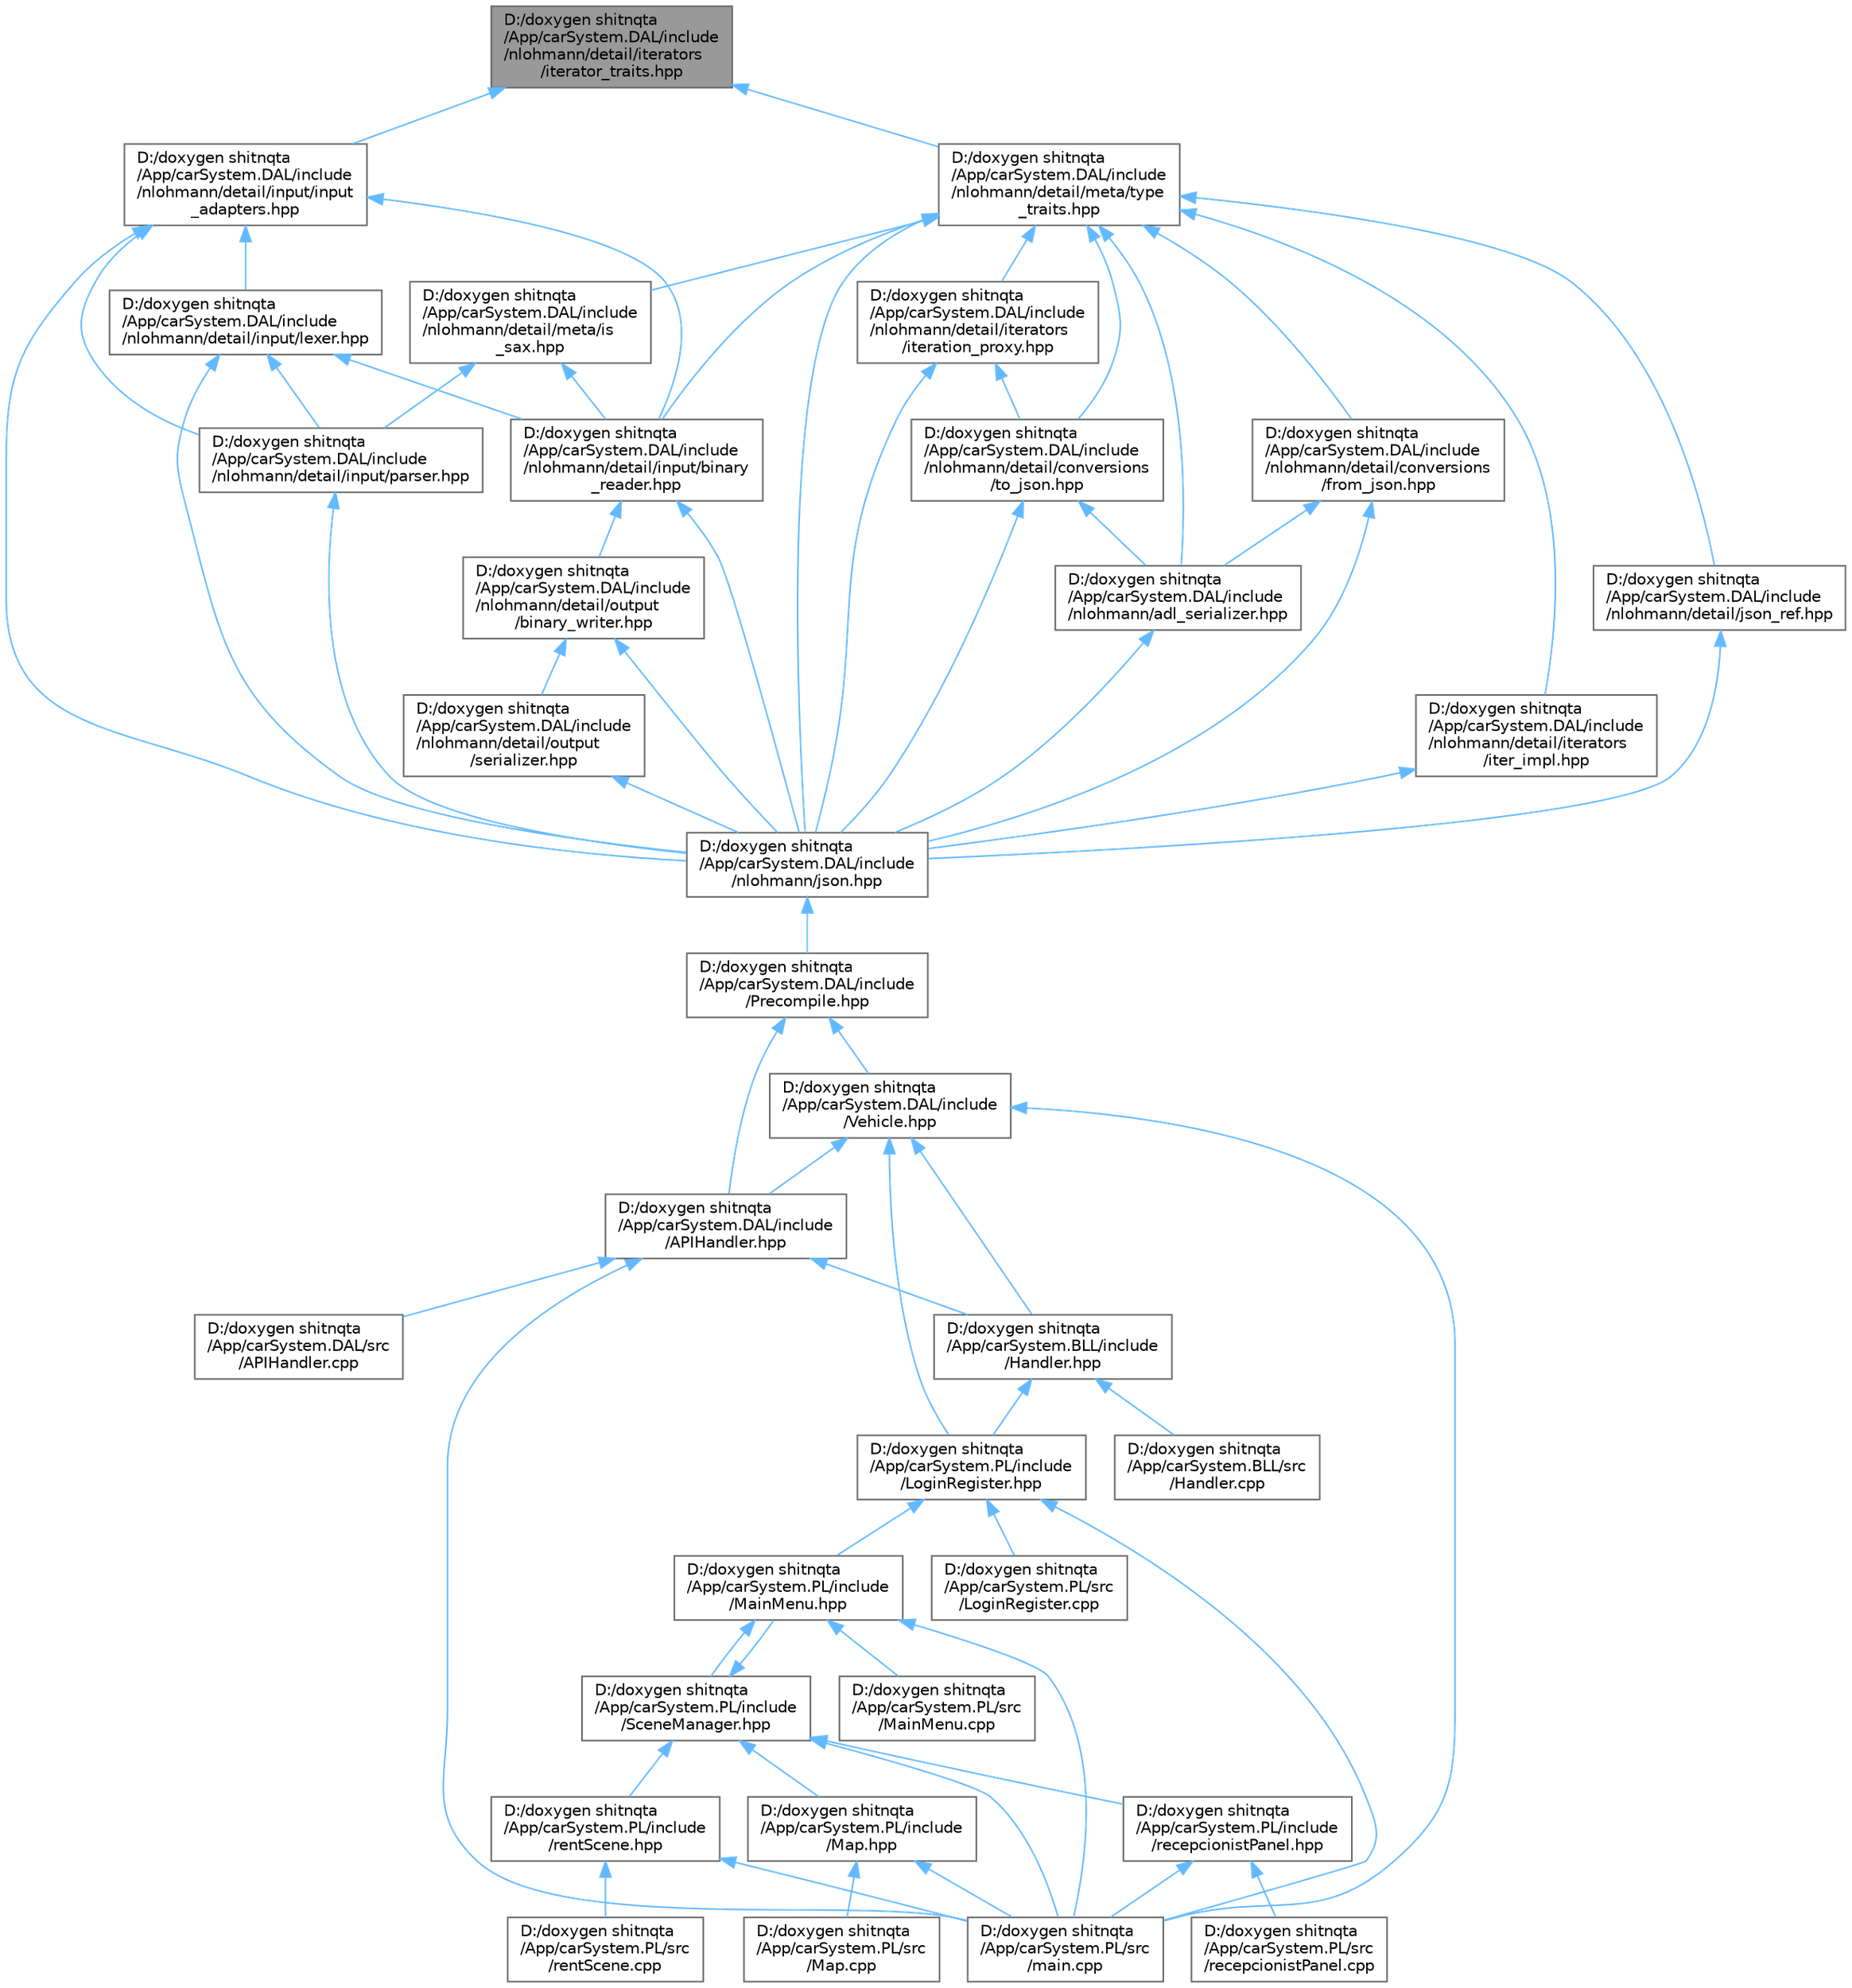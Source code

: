 digraph "D:/doxygen shitnqta/App/carSystem.DAL/include/nlohmann/detail/iterators/iterator_traits.hpp"
{
 // INTERACTIVE_SVG=YES
 // LATEX_PDF_SIZE
  bgcolor="transparent";
  edge [fontname=Helvetica,fontsize=10,labelfontname=Helvetica,labelfontsize=10];
  node [fontname=Helvetica,fontsize=10,shape=box,height=0.2,width=0.4];
  Node1 [id="Node000001",label="D:/doxygen shitnqta\l/App/carSystem.DAL/include\l/nlohmann/detail/iterators\l/iterator_traits.hpp",height=0.2,width=0.4,color="gray40", fillcolor="grey60", style="filled", fontcolor="black",tooltip=" "];
  Node1 -> Node2 [id="edge65_Node000001_Node000002",dir="back",color="steelblue1",style="solid",tooltip=" "];
  Node2 [id="Node000002",label="D:/doxygen shitnqta\l/App/carSystem.DAL/include\l/nlohmann/detail/input/input\l_adapters.hpp",height=0.2,width=0.4,color="grey40", fillcolor="white", style="filled",URL="$a00167.html",tooltip=" "];
  Node2 -> Node3 [id="edge66_Node000002_Node000003",dir="back",color="steelblue1",style="solid",tooltip=" "];
  Node3 [id="Node000003",label="D:/doxygen shitnqta\l/App/carSystem.DAL/include\l/nlohmann/detail/input/binary\l_reader.hpp",height=0.2,width=0.4,color="grey40", fillcolor="white", style="filled",URL="$a00164.html",tooltip=" "];
  Node3 -> Node4 [id="edge67_Node000003_Node000004",dir="back",color="steelblue1",style="solid",tooltip=" "];
  Node4 [id="Node000004",label="D:/doxygen shitnqta\l/App/carSystem.DAL/include\l/nlohmann/detail/output\l/binary_writer.hpp",height=0.2,width=0.4,color="grey40", fillcolor="white", style="filled",URL="$a00236.html",tooltip=" "];
  Node4 -> Node5 [id="edge68_Node000004_Node000005",dir="back",color="steelblue1",style="solid",tooltip=" "];
  Node5 [id="Node000005",label="D:/doxygen shitnqta\l/App/carSystem.DAL/include\l/nlohmann/detail/output\l/serializer.hpp",height=0.2,width=0.4,color="grey40", fillcolor="white", style="filled",URL="$a00242.html",tooltip=" "];
  Node5 -> Node6 [id="edge69_Node000005_Node000006",dir="back",color="steelblue1",style="solid",tooltip=" "];
  Node6 [id="Node000006",label="D:/doxygen shitnqta\l/App/carSystem.DAL/include\l/nlohmann/json.hpp",height=0.2,width=0.4,color="grey40", fillcolor="white", style="filled",URL="$a00251.html",tooltip=" "];
  Node6 -> Node7 [id="edge70_Node000006_Node000007",dir="back",color="steelblue1",style="solid",tooltip=" "];
  Node7 [id="Node000007",label="D:/doxygen shitnqta\l/App/carSystem.DAL/include\l/Precompile.hpp",height=0.2,width=0.4,color="grey40", fillcolor="white", style="filled",URL="$a02197.html",tooltip=" "];
  Node7 -> Node8 [id="edge71_Node000007_Node000008",dir="back",color="steelblue1",style="solid",tooltip=" "];
  Node8 [id="Node000008",label="D:/doxygen shitnqta\l/App/carSystem.DAL/include\l/APIHandler.hpp",height=0.2,width=0.4,color="grey40", fillcolor="white", style="filled",URL="$a00008.html",tooltip=" "];
  Node8 -> Node9 [id="edge72_Node000008_Node000009",dir="back",color="steelblue1",style="solid",tooltip=" "];
  Node9 [id="Node000009",label="D:/doxygen shitnqta\l/App/carSystem.BLL/include\l/Handler.hpp",height=0.2,width=0.4,color="grey40", fillcolor="white", style="filled",URL="$a00002.html",tooltip=" "];
  Node9 -> Node10 [id="edge73_Node000009_Node000010",dir="back",color="steelblue1",style="solid",tooltip=" "];
  Node10 [id="Node000010",label="D:/doxygen shitnqta\l/App/carSystem.BLL/src\l/Handler.cpp",height=0.2,width=0.4,color="grey40", fillcolor="white", style="filled",URL="$a00005.html",tooltip=" "];
  Node9 -> Node11 [id="edge74_Node000009_Node000011",dir="back",color="steelblue1",style="solid",tooltip=" "];
  Node11 [id="Node000011",label="D:/doxygen shitnqta\l/App/carSystem.PL/include\l/LoginRegister.hpp",height=0.2,width=0.4,color="grey40", fillcolor="white", style="filled",URL="$a00281.html",tooltip=" "];
  Node11 -> Node12 [id="edge75_Node000011_Node000012",dir="back",color="steelblue1",style="solid",tooltip=" "];
  Node12 [id="Node000012",label="D:/doxygen shitnqta\l/App/carSystem.PL/include\l/MainMenu.hpp",height=0.2,width=0.4,color="grey40", fillcolor="white", style="filled",URL="$a00284.html",tooltip=" "];
  Node12 -> Node13 [id="edge76_Node000012_Node000013",dir="back",color="steelblue1",style="solid",tooltip=" "];
  Node13 [id="Node000013",label="D:/doxygen shitnqta\l/App/carSystem.PL/include\l/SceneManager.hpp",height=0.2,width=0.4,color="grey40", fillcolor="white", style="filled",URL="$a00305.html",tooltip=" "];
  Node13 -> Node12 [id="edge77_Node000013_Node000012",dir="back",color="steelblue1",style="solid",tooltip=" "];
  Node13 -> Node14 [id="edge78_Node000013_Node000014",dir="back",color="steelblue1",style="solid",tooltip=" "];
  Node14 [id="Node000014",label="D:/doxygen shitnqta\l/App/carSystem.PL/include\l/Map.hpp",height=0.2,width=0.4,color="grey40", fillcolor="white", style="filled",URL="$a00287.html",tooltip=" "];
  Node14 -> Node15 [id="edge79_Node000014_Node000015",dir="back",color="steelblue1",style="solid",tooltip=" "];
  Node15 [id="Node000015",label="D:/doxygen shitnqta\l/App/carSystem.PL/src\l/Map.cpp",height=0.2,width=0.4,color="grey40", fillcolor="white", style="filled",URL="$a00635.html",tooltip=" "];
  Node14 -> Node16 [id="edge80_Node000014_Node000016",dir="back",color="steelblue1",style="solid",tooltip=" "];
  Node16 [id="Node000016",label="D:/doxygen shitnqta\l/App/carSystem.PL/src\l/main.cpp",height=0.2,width=0.4,color="grey40", fillcolor="white", style="filled",URL="$a00629.html",tooltip=" "];
  Node13 -> Node17 [id="edge81_Node000013_Node000017",dir="back",color="steelblue1",style="solid",tooltip=" "];
  Node17 [id="Node000017",label="D:/doxygen shitnqta\l/App/carSystem.PL/include\l/recepcionistPanel.hpp",height=0.2,width=0.4,color="grey40", fillcolor="white", style="filled",URL="$a00293.html",tooltip=" "];
  Node17 -> Node16 [id="edge82_Node000017_Node000016",dir="back",color="steelblue1",style="solid",tooltip=" "];
  Node17 -> Node18 [id="edge83_Node000017_Node000018",dir="back",color="steelblue1",style="solid",tooltip=" "];
  Node18 [id="Node000018",label="D:/doxygen shitnqta\l/App/carSystem.PL/src\l/recepcionistPanel.cpp",height=0.2,width=0.4,color="grey40", fillcolor="white", style="filled",URL="$a00638.html",tooltip=" "];
  Node13 -> Node19 [id="edge84_Node000013_Node000019",dir="back",color="steelblue1",style="solid",tooltip=" "];
  Node19 [id="Node000019",label="D:/doxygen shitnqta\l/App/carSystem.PL/include\l/rentScene.hpp",height=0.2,width=0.4,color="grey40", fillcolor="white", style="filled",URL="$a00299.html",tooltip=" "];
  Node19 -> Node16 [id="edge85_Node000019_Node000016",dir="back",color="steelblue1",style="solid",tooltip=" "];
  Node19 -> Node20 [id="edge86_Node000019_Node000020",dir="back",color="steelblue1",style="solid",tooltip=" "];
  Node20 [id="Node000020",label="D:/doxygen shitnqta\l/App/carSystem.PL/src\l/rentScene.cpp",height=0.2,width=0.4,color="grey40", fillcolor="white", style="filled",URL="$a00644.html",tooltip=" "];
  Node13 -> Node16 [id="edge87_Node000013_Node000016",dir="back",color="steelblue1",style="solid",tooltip=" "];
  Node12 -> Node21 [id="edge88_Node000012_Node000021",dir="back",color="steelblue1",style="solid",tooltip=" "];
  Node21 [id="Node000021",label="D:/doxygen shitnqta\l/App/carSystem.PL/src\l/MainMenu.cpp",height=0.2,width=0.4,color="grey40", fillcolor="white", style="filled",URL="$a00632.html",tooltip=" "];
  Node12 -> Node16 [id="edge89_Node000012_Node000016",dir="back",color="steelblue1",style="solid",tooltip=" "];
  Node11 -> Node22 [id="edge90_Node000011_Node000022",dir="back",color="steelblue1",style="solid",tooltip=" "];
  Node22 [id="Node000022",label="D:/doxygen shitnqta\l/App/carSystem.PL/src\l/LoginRegister.cpp",height=0.2,width=0.4,color="grey40", fillcolor="white", style="filled",URL="$a00626.html",tooltip=" "];
  Node11 -> Node16 [id="edge91_Node000011_Node000016",dir="back",color="steelblue1",style="solid",tooltip=" "];
  Node8 -> Node23 [id="edge92_Node000008_Node000023",dir="back",color="steelblue1",style="solid",tooltip=" "];
  Node23 [id="Node000023",label="D:/doxygen shitnqta\l/App/carSystem.DAL/src\l/APIHandler.cpp",height=0.2,width=0.4,color="grey40", fillcolor="white", style="filled",URL="$a00272.html",tooltip=" "];
  Node8 -> Node16 [id="edge93_Node000008_Node000016",dir="back",color="steelblue1",style="solid",tooltip=" "];
  Node7 -> Node24 [id="edge94_Node000007_Node000024",dir="back",color="steelblue1",style="solid",tooltip=" "];
  Node24 [id="Node000024",label="D:/doxygen shitnqta\l/App/carSystem.DAL/include\l/Vehicle.hpp",height=0.2,width=0.4,color="grey40", fillcolor="white", style="filled",URL="$a00269.html",tooltip=" "];
  Node24 -> Node9 [id="edge95_Node000024_Node000009",dir="back",color="steelblue1",style="solid",tooltip=" "];
  Node24 -> Node8 [id="edge96_Node000024_Node000008",dir="back",color="steelblue1",style="solid",tooltip=" "];
  Node24 -> Node11 [id="edge97_Node000024_Node000011",dir="back",color="steelblue1",style="solid",tooltip=" "];
  Node24 -> Node16 [id="edge98_Node000024_Node000016",dir="back",color="steelblue1",style="solid",tooltip=" "];
  Node4 -> Node6 [id="edge99_Node000004_Node000006",dir="back",color="steelblue1",style="solid",tooltip=" "];
  Node3 -> Node6 [id="edge100_Node000003_Node000006",dir="back",color="steelblue1",style="solid",tooltip=" "];
  Node2 -> Node25 [id="edge101_Node000002_Node000025",dir="back",color="steelblue1",style="solid",tooltip=" "];
  Node25 [id="Node000025",label="D:/doxygen shitnqta\l/App/carSystem.DAL/include\l/nlohmann/detail/input/lexer.hpp",height=0.2,width=0.4,color="grey40", fillcolor="white", style="filled",URL="$a00173.html",tooltip=" "];
  Node25 -> Node3 [id="edge102_Node000025_Node000003",dir="back",color="steelblue1",style="solid",tooltip=" "];
  Node25 -> Node26 [id="edge103_Node000025_Node000026",dir="back",color="steelblue1",style="solid",tooltip=" "];
  Node26 [id="Node000026",label="D:/doxygen shitnqta\l/App/carSystem.DAL/include\l/nlohmann/detail/input/parser.hpp",height=0.2,width=0.4,color="grey40", fillcolor="white", style="filled",URL="$a00176.html",tooltip=" "];
  Node26 -> Node6 [id="edge104_Node000026_Node000006",dir="back",color="steelblue1",style="solid",tooltip=" "];
  Node25 -> Node6 [id="edge105_Node000025_Node000006",dir="back",color="steelblue1",style="solid",tooltip=" "];
  Node2 -> Node26 [id="edge106_Node000002_Node000026",dir="back",color="steelblue1",style="solid",tooltip=" "];
  Node2 -> Node6 [id="edge107_Node000002_Node000006",dir="back",color="steelblue1",style="solid",tooltip=" "];
  Node1 -> Node27 [id="edge108_Node000001_Node000027",dir="back",color="steelblue1",style="solid",tooltip=" "];
  Node27 [id="Node000027",label="D:/doxygen shitnqta\l/App/carSystem.DAL/include\l/nlohmann/detail/meta/type\l_traits.hpp",height=0.2,width=0.4,color="grey40", fillcolor="white", style="filled",URL="$a00230.html",tooltip=" "];
  Node27 -> Node28 [id="edge109_Node000027_Node000028",dir="back",color="steelblue1",style="solid",tooltip=" "];
  Node28 [id="Node000028",label="D:/doxygen shitnqta\l/App/carSystem.DAL/include\l/nlohmann/adl_serializer.hpp",height=0.2,width=0.4,color="grey40", fillcolor="white", style="filled",URL="$a00143.html",tooltip=" "];
  Node28 -> Node6 [id="edge110_Node000028_Node000006",dir="back",color="steelblue1",style="solid",tooltip=" "];
  Node27 -> Node29 [id="edge111_Node000027_Node000029",dir="back",color="steelblue1",style="solid",tooltip=" "];
  Node29 [id="Node000029",label="D:/doxygen shitnqta\l/App/carSystem.DAL/include\l/nlohmann/detail/conversions\l/from_json.hpp",height=0.2,width=0.4,color="grey40", fillcolor="white", style="filled",URL="$a00149.html",tooltip=" "];
  Node29 -> Node28 [id="edge112_Node000029_Node000028",dir="back",color="steelblue1",style="solid",tooltip=" "];
  Node29 -> Node6 [id="edge113_Node000029_Node000006",dir="back",color="steelblue1",style="solid",tooltip=" "];
  Node27 -> Node30 [id="edge114_Node000027_Node000030",dir="back",color="steelblue1",style="solid",tooltip=" "];
  Node30 [id="Node000030",label="D:/doxygen shitnqta\l/App/carSystem.DAL/include\l/nlohmann/detail/conversions\l/to_json.hpp",height=0.2,width=0.4,color="grey40", fillcolor="white", style="filled",URL="$a00155.html",tooltip=" "];
  Node30 -> Node28 [id="edge115_Node000030_Node000028",dir="back",color="steelblue1",style="solid",tooltip=" "];
  Node30 -> Node6 [id="edge116_Node000030_Node000006",dir="back",color="steelblue1",style="solid",tooltip=" "];
  Node27 -> Node3 [id="edge117_Node000027_Node000003",dir="back",color="steelblue1",style="solid",tooltip=" "];
  Node27 -> Node31 [id="edge118_Node000027_Node000031",dir="back",color="steelblue1",style="solid",tooltip=" "];
  Node31 [id="Node000031",label="D:/doxygen shitnqta\l/App/carSystem.DAL/include\l/nlohmann/detail/iterators\l/iter_impl.hpp",height=0.2,width=0.4,color="grey40", fillcolor="white", style="filled",URL="$a00191.html",tooltip=" "];
  Node31 -> Node6 [id="edge119_Node000031_Node000006",dir="back",color="steelblue1",style="solid",tooltip=" "];
  Node27 -> Node32 [id="edge120_Node000027_Node000032",dir="back",color="steelblue1",style="solid",tooltip=" "];
  Node32 [id="Node000032",label="D:/doxygen shitnqta\l/App/carSystem.DAL/include\l/nlohmann/detail/iterators\l/iteration_proxy.hpp",height=0.2,width=0.4,color="grey40", fillcolor="white", style="filled",URL="$a00185.html",tooltip=" "];
  Node32 -> Node30 [id="edge121_Node000032_Node000030",dir="back",color="steelblue1",style="solid",tooltip=" "];
  Node32 -> Node6 [id="edge122_Node000032_Node000006",dir="back",color="steelblue1",style="solid",tooltip=" "];
  Node27 -> Node33 [id="edge123_Node000027_Node000033",dir="back",color="steelblue1",style="solid",tooltip=" "];
  Node33 [id="Node000033",label="D:/doxygen shitnqta\l/App/carSystem.DAL/include\l/nlohmann/detail/json_ref.hpp",height=0.2,width=0.4,color="grey40", fillcolor="white", style="filled",URL="$a00203.html",tooltip=" "];
  Node33 -> Node6 [id="edge124_Node000033_Node000006",dir="back",color="steelblue1",style="solid",tooltip=" "];
  Node27 -> Node34 [id="edge125_Node000027_Node000034",dir="back",color="steelblue1",style="solid",tooltip=" "];
  Node34 [id="Node000034",label="D:/doxygen shitnqta\l/App/carSystem.DAL/include\l/nlohmann/detail/meta/is\l_sax.hpp",height=0.2,width=0.4,color="grey40", fillcolor="white", style="filled",URL="$a00227.html",tooltip=" "];
  Node34 -> Node3 [id="edge126_Node000034_Node000003",dir="back",color="steelblue1",style="solid",tooltip=" "];
  Node34 -> Node26 [id="edge127_Node000034_Node000026",dir="back",color="steelblue1",style="solid",tooltip=" "];
  Node27 -> Node6 [id="edge128_Node000027_Node000006",dir="back",color="steelblue1",style="solid",tooltip=" "];
}
